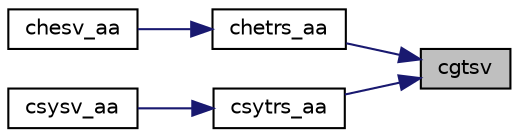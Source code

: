 digraph "cgtsv"
{
 // LATEX_PDF_SIZE
  edge [fontname="Helvetica",fontsize="10",labelfontname="Helvetica",labelfontsize="10"];
  node [fontname="Helvetica",fontsize="10",shape=record];
  rankdir="RL";
  Node1 [label="cgtsv",height=0.2,width=0.4,color="black", fillcolor="grey75", style="filled", fontcolor="black",tooltip="CGTSV computes the solution to system of linear equations A * X = B for GT matrices"];
  Node1 -> Node2 [dir="back",color="midnightblue",fontsize="10",style="solid",fontname="Helvetica"];
  Node2 [label="chetrs_aa",height=0.2,width=0.4,color="black", fillcolor="white", style="filled",URL="$chetrs__aa_8f.html#acde1ee14281d5ae64aa316df6fcd96e9",tooltip="CHETRS_AA"];
  Node2 -> Node3 [dir="back",color="midnightblue",fontsize="10",style="solid",fontname="Helvetica"];
  Node3 [label="chesv_aa",height=0.2,width=0.4,color="black", fillcolor="white", style="filled",URL="$chesv__aa_8f.html#a0a239b86f174f69fc5f261fb59fd14ef",tooltip="CHESV_AA computes the solution to system of linear equations A * X = B for HE matrices"];
  Node1 -> Node4 [dir="back",color="midnightblue",fontsize="10",style="solid",fontname="Helvetica"];
  Node4 [label="csytrs_aa",height=0.2,width=0.4,color="black", fillcolor="white", style="filled",URL="$csytrs__aa_8f.html#a12f53031b5c662c050106452af5f2d93",tooltip="CSYTRS_AA"];
  Node4 -> Node5 [dir="back",color="midnightblue",fontsize="10",style="solid",fontname="Helvetica"];
  Node5 [label="csysv_aa",height=0.2,width=0.4,color="black", fillcolor="white", style="filled",URL="$csysv__aa_8f.html#ad09270e6c43ce760dfa906de7063a2ac",tooltip="CSYSV_AA computes the solution to system of linear equations A * X = B for SY matrices"];
}
